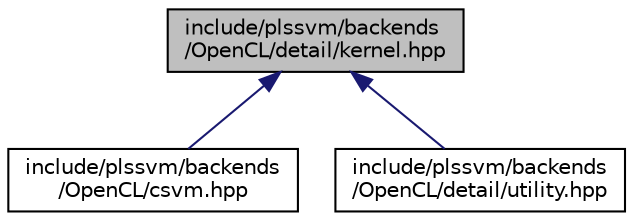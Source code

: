 digraph "include/plssvm/backends/OpenCL/detail/kernel.hpp"
{
 // LATEX_PDF_SIZE
  edge [fontname="Helvetica",fontsize="10",labelfontname="Helvetica",labelfontsize="10"];
  node [fontname="Helvetica",fontsize="10",shape=record];
  Node1 [label="include/plssvm/backends\l/OpenCL/detail/kernel.hpp",height=0.2,width=0.4,color="black", fillcolor="grey75", style="filled", fontcolor="black",tooltip="Defines a very small RAII wrapper around a cl_kernel."];
  Node1 -> Node2 [dir="back",color="midnightblue",fontsize="10",style="solid",fontname="Helvetica"];
  Node2 [label="include/plssvm/backends\l/OpenCL/csvm.hpp",height=0.2,width=0.4,color="black", fillcolor="white", style="filled",URL="$backends_2OpenCL_2csvm_8hpp.html",tooltip="Defines a C-SVM using the OpenCL backend."];
  Node1 -> Node3 [dir="back",color="midnightblue",fontsize="10",style="solid",fontname="Helvetica"];
  Node3 [label="include/plssvm/backends\l/OpenCL/detail/utility.hpp",height=0.2,width=0.4,color="black", fillcolor="white", style="filled",URL="$backends_2OpenCL_2detail_2utility_8hpp.html",tooltip="Utility functions specific to the OpenCL backend."];
}
